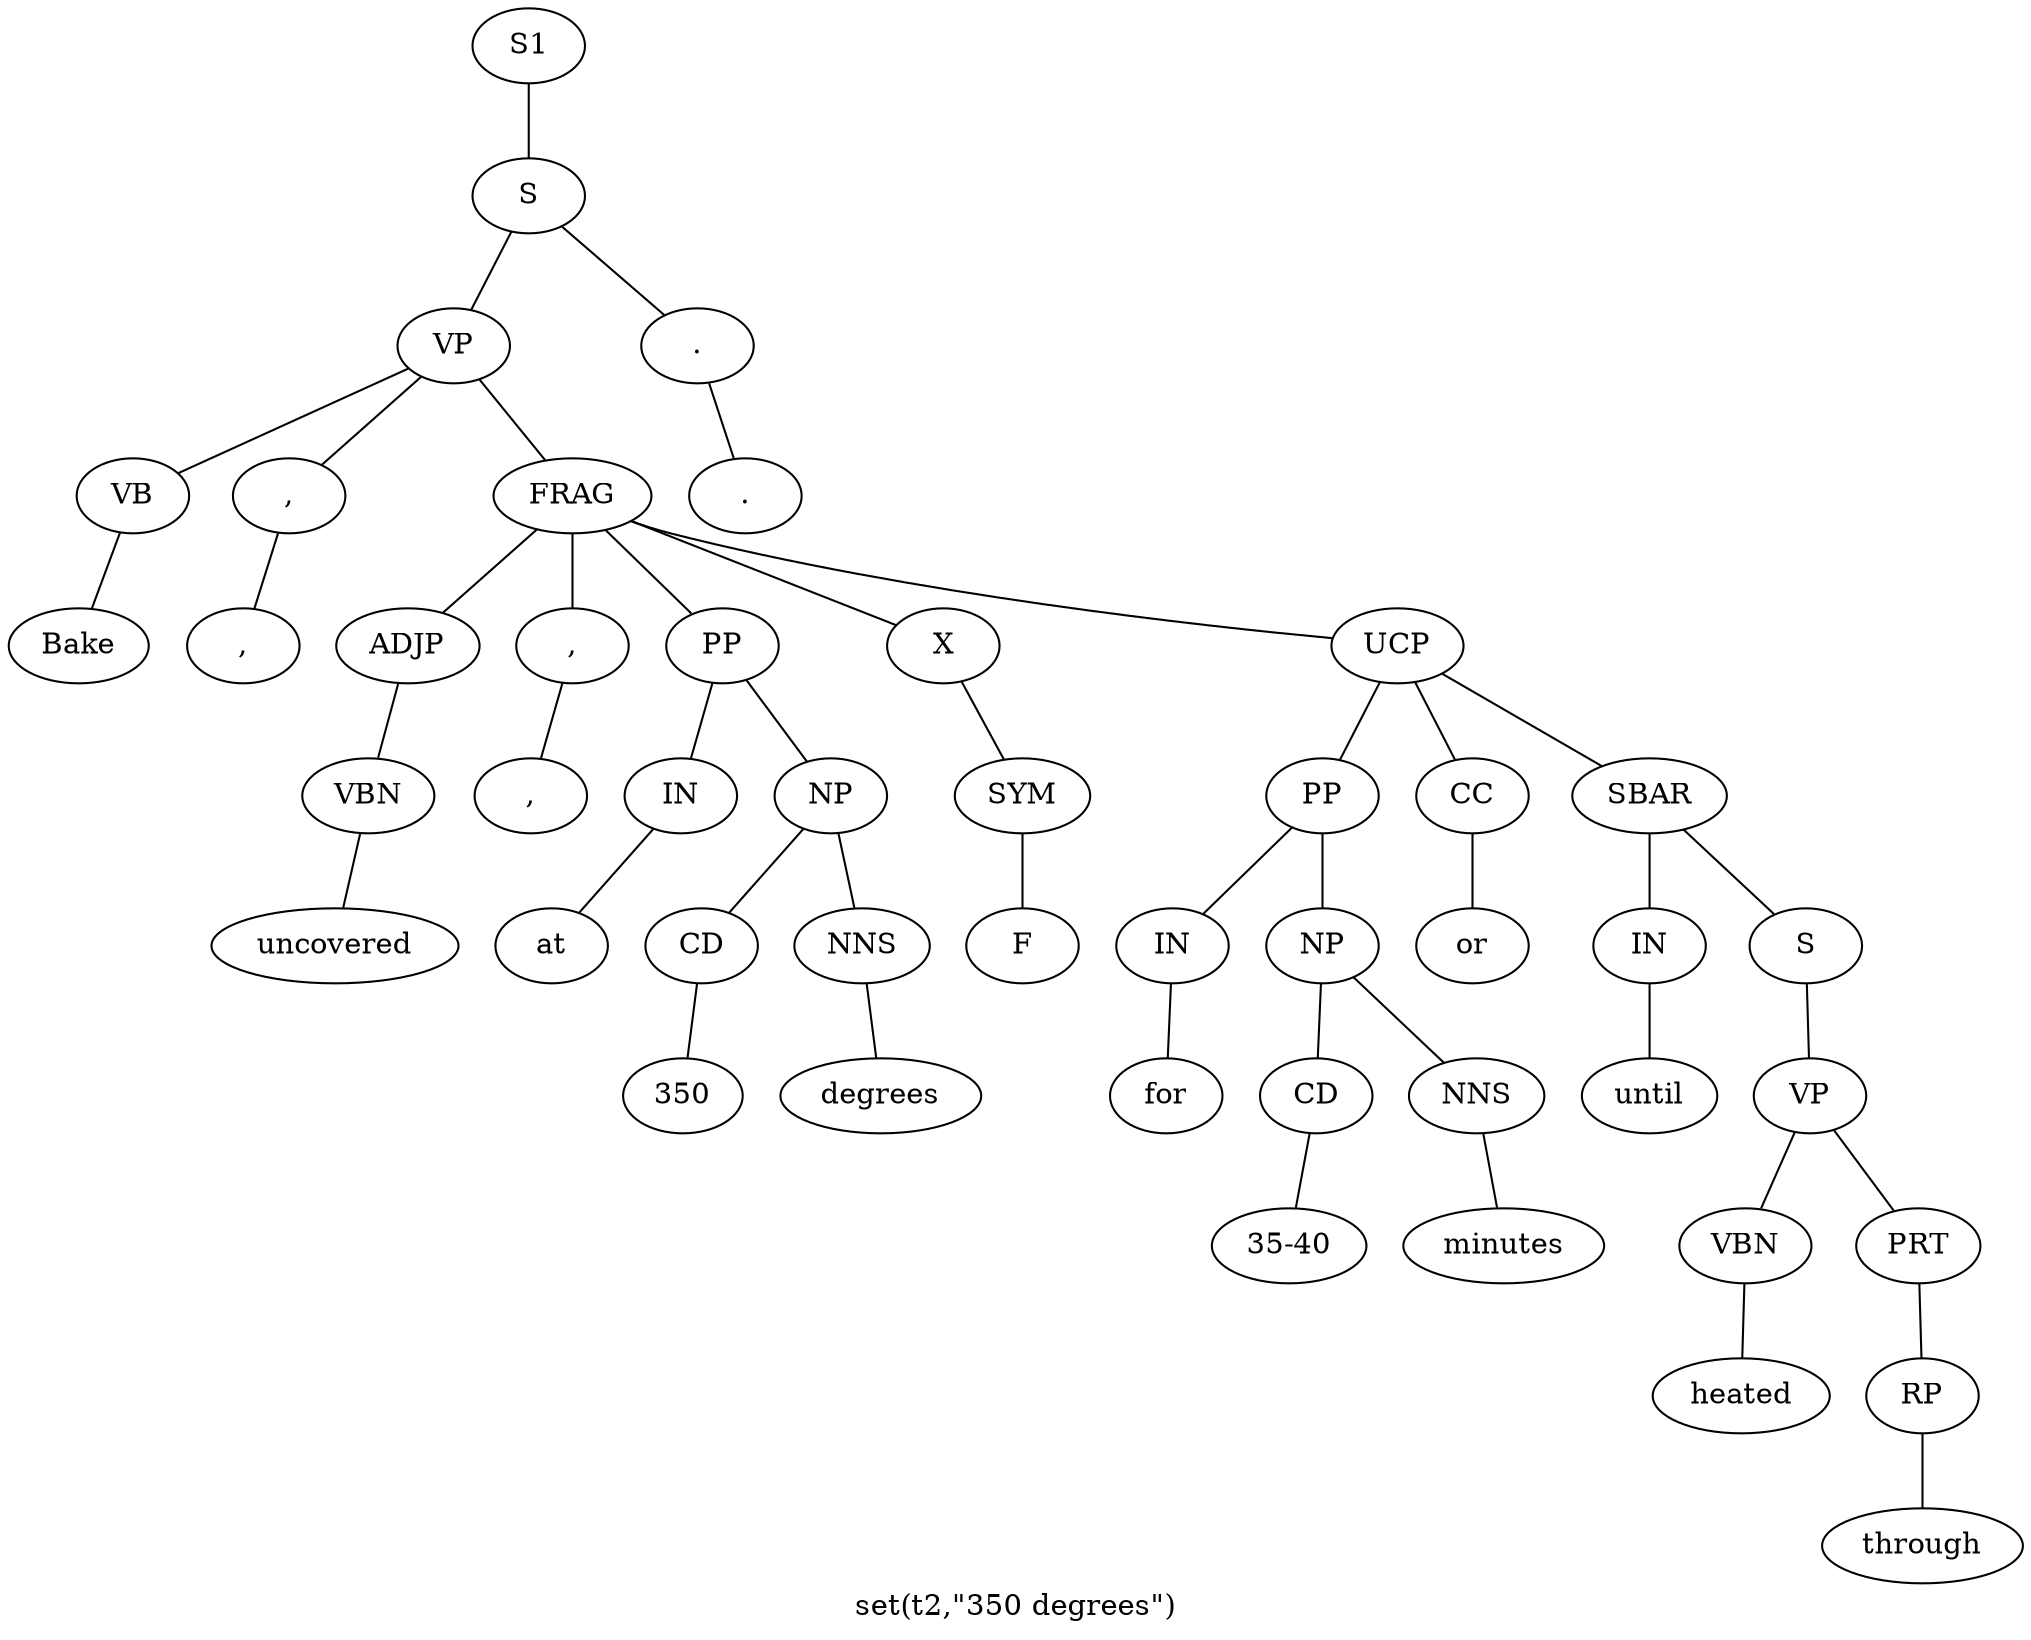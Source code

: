 graph SyntaxGraph {
	label = "set(t2,\"350 degrees\")";
	Node0 [label="S1"];
	Node1 [label="S"];
	Node2 [label="VP"];
	Node3 [label="VB"];
	Node4 [label="Bake"];
	Node5 [label=","];
	Node6 [label=","];
	Node7 [label="FRAG"];
	Node8 [label="ADJP"];
	Node9 [label="VBN"];
	Node10 [label="uncovered"];
	Node11 [label=","];
	Node12 [label=","];
	Node13 [label="PP"];
	Node14 [label="IN"];
	Node15 [label="at"];
	Node16 [label="NP"];
	Node17 [label="CD"];
	Node18 [label="350"];
	Node19 [label="NNS"];
	Node20 [label="degrees"];
	Node21 [label="X"];
	Node22 [label="SYM"];
	Node23 [label="F"];
	Node24 [label="UCP"];
	Node25 [label="PP"];
	Node26 [label="IN"];
	Node27 [label="for"];
	Node28 [label="NP"];
	Node29 [label="CD"];
	Node30 [label="35-40"];
	Node31 [label="NNS"];
	Node32 [label="minutes"];
	Node33 [label="CC"];
	Node34 [label="or"];
	Node35 [label="SBAR"];
	Node36 [label="IN"];
	Node37 [label="until"];
	Node38 [label="S"];
	Node39 [label="VP"];
	Node40 [label="VBN"];
	Node41 [label="heated"];
	Node42 [label="PRT"];
	Node43 [label="RP"];
	Node44 [label="through"];
	Node45 [label="."];
	Node46 [label="."];

	Node0 -- Node1;
	Node1 -- Node2;
	Node1 -- Node45;
	Node2 -- Node3;
	Node2 -- Node5;
	Node2 -- Node7;
	Node3 -- Node4;
	Node5 -- Node6;
	Node7 -- Node8;
	Node7 -- Node11;
	Node7 -- Node13;
	Node7 -- Node21;
	Node7 -- Node24;
	Node8 -- Node9;
	Node9 -- Node10;
	Node11 -- Node12;
	Node13 -- Node14;
	Node13 -- Node16;
	Node14 -- Node15;
	Node16 -- Node17;
	Node16 -- Node19;
	Node17 -- Node18;
	Node19 -- Node20;
	Node21 -- Node22;
	Node22 -- Node23;
	Node24 -- Node25;
	Node24 -- Node33;
	Node24 -- Node35;
	Node25 -- Node26;
	Node25 -- Node28;
	Node26 -- Node27;
	Node28 -- Node29;
	Node28 -- Node31;
	Node29 -- Node30;
	Node31 -- Node32;
	Node33 -- Node34;
	Node35 -- Node36;
	Node35 -- Node38;
	Node36 -- Node37;
	Node38 -- Node39;
	Node39 -- Node40;
	Node39 -- Node42;
	Node40 -- Node41;
	Node42 -- Node43;
	Node43 -- Node44;
	Node45 -- Node46;
}